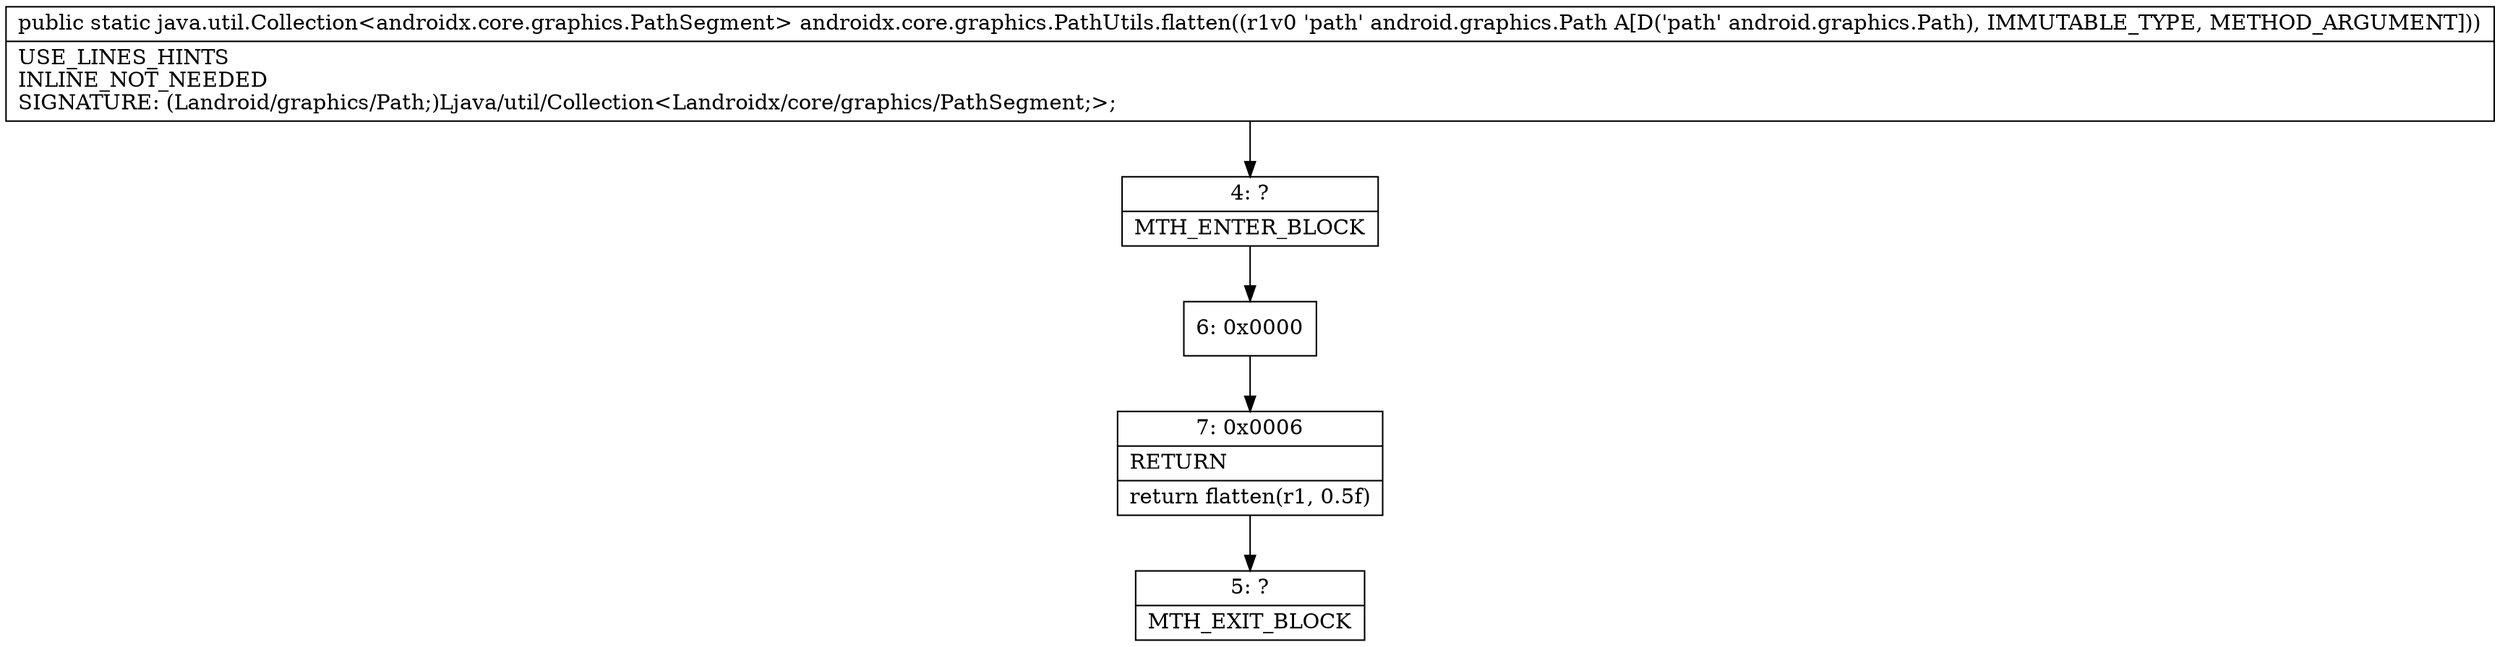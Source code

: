 digraph "CFG forandroidx.core.graphics.PathUtils.flatten(Landroid\/graphics\/Path;)Ljava\/util\/Collection;" {
Node_4 [shape=record,label="{4\:\ ?|MTH_ENTER_BLOCK\l}"];
Node_6 [shape=record,label="{6\:\ 0x0000}"];
Node_7 [shape=record,label="{7\:\ 0x0006|RETURN\l|return flatten(r1, 0.5f)\l}"];
Node_5 [shape=record,label="{5\:\ ?|MTH_EXIT_BLOCK\l}"];
MethodNode[shape=record,label="{public static java.util.Collection\<androidx.core.graphics.PathSegment\> androidx.core.graphics.PathUtils.flatten((r1v0 'path' android.graphics.Path A[D('path' android.graphics.Path), IMMUTABLE_TYPE, METHOD_ARGUMENT]))  | USE_LINES_HINTS\lINLINE_NOT_NEEDED\lSIGNATURE: (Landroid\/graphics\/Path;)Ljava\/util\/Collection\<Landroidx\/core\/graphics\/PathSegment;\>;\l}"];
MethodNode -> Node_4;Node_4 -> Node_6;
Node_6 -> Node_7;
Node_7 -> Node_5;
}

